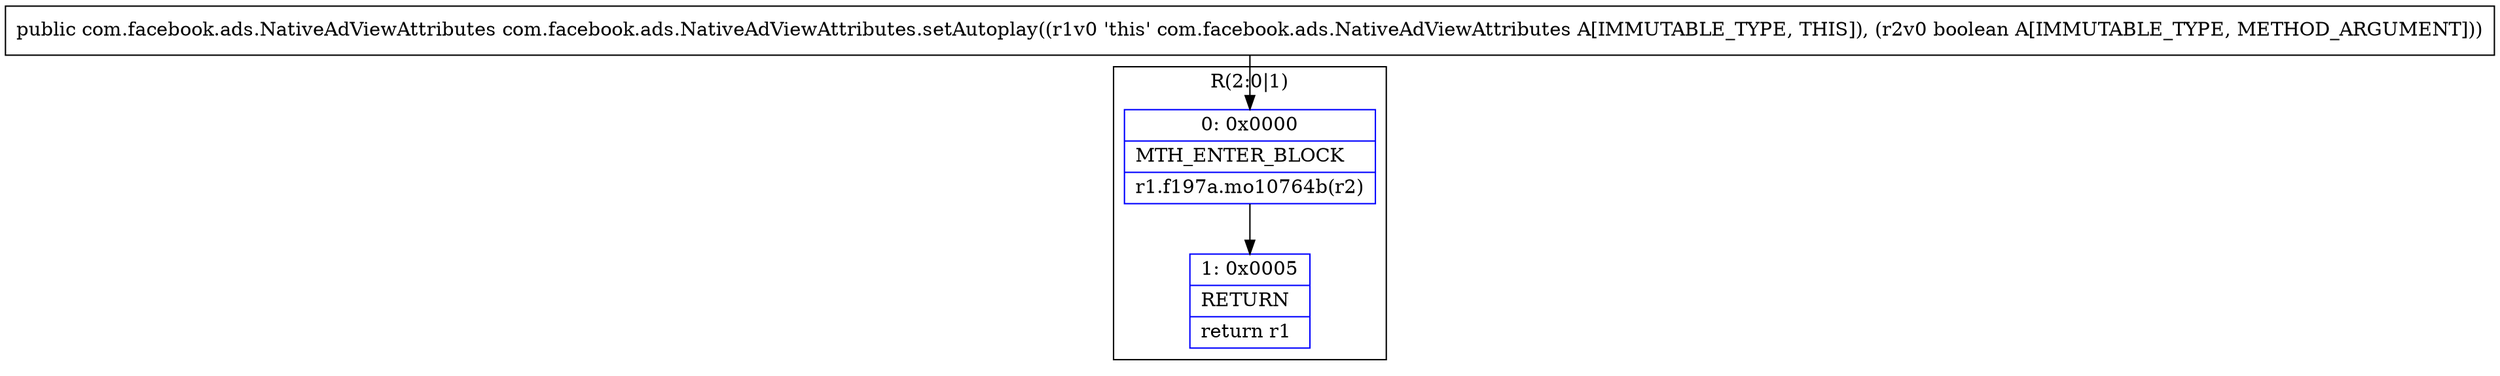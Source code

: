 digraph "CFG forcom.facebook.ads.NativeAdViewAttributes.setAutoplay(Z)Lcom\/facebook\/ads\/NativeAdViewAttributes;" {
subgraph cluster_Region_1100552902 {
label = "R(2:0|1)";
node [shape=record,color=blue];
Node_0 [shape=record,label="{0\:\ 0x0000|MTH_ENTER_BLOCK\l|r1.f197a.mo10764b(r2)\l}"];
Node_1 [shape=record,label="{1\:\ 0x0005|RETURN\l|return r1\l}"];
}
MethodNode[shape=record,label="{public com.facebook.ads.NativeAdViewAttributes com.facebook.ads.NativeAdViewAttributes.setAutoplay((r1v0 'this' com.facebook.ads.NativeAdViewAttributes A[IMMUTABLE_TYPE, THIS]), (r2v0 boolean A[IMMUTABLE_TYPE, METHOD_ARGUMENT])) }"];
MethodNode -> Node_0;
Node_0 -> Node_1;
}

